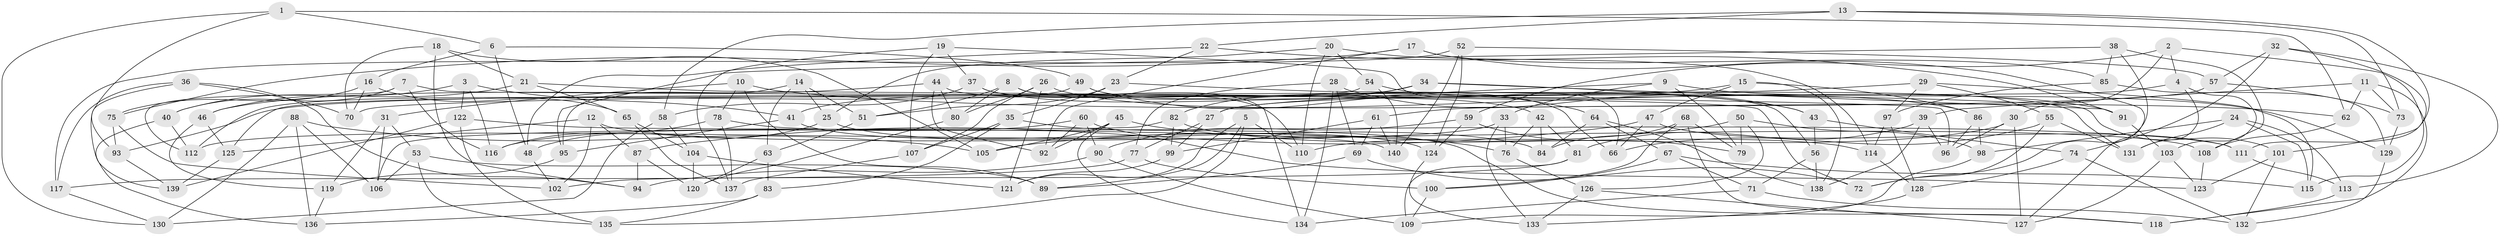 // coarse degree distribution, {6: 0.5340909090909091, 4: 0.3977272727272727, 3: 0.011363636363636364, 5: 0.056818181818181816}
// Generated by graph-tools (version 1.1) at 2025/52/02/27/25 19:52:32]
// undirected, 140 vertices, 280 edges
graph export_dot {
graph [start="1"]
  node [color=gray90,style=filled];
  1;
  2;
  3;
  4;
  5;
  6;
  7;
  8;
  9;
  10;
  11;
  12;
  13;
  14;
  15;
  16;
  17;
  18;
  19;
  20;
  21;
  22;
  23;
  24;
  25;
  26;
  27;
  28;
  29;
  30;
  31;
  32;
  33;
  34;
  35;
  36;
  37;
  38;
  39;
  40;
  41;
  42;
  43;
  44;
  45;
  46;
  47;
  48;
  49;
  50;
  51;
  52;
  53;
  54;
  55;
  56;
  57;
  58;
  59;
  60;
  61;
  62;
  63;
  64;
  65;
  66;
  67;
  68;
  69;
  70;
  71;
  72;
  73;
  74;
  75;
  76;
  77;
  78;
  79;
  80;
  81;
  82;
  83;
  84;
  85;
  86;
  87;
  88;
  89;
  90;
  91;
  92;
  93;
  94;
  95;
  96;
  97;
  98;
  99;
  100;
  101;
  102;
  103;
  104;
  105;
  106;
  107;
  108;
  109;
  110;
  111;
  112;
  113;
  114;
  115;
  116;
  117;
  118;
  119;
  120;
  121;
  122;
  123;
  124;
  125;
  126;
  127;
  128;
  129;
  130;
  131;
  132;
  133;
  134;
  135;
  136;
  137;
  138;
  139;
  140;
  1 -- 93;
  1 -- 62;
  1 -- 6;
  1 -- 130;
  2 -- 4;
  2 -- 115;
  2 -- 30;
  2 -- 59;
  3 -- 122;
  3 -- 116;
  3 -- 41;
  3 -- 40;
  4 -- 27;
  4 -- 103;
  4 -- 131;
  5 -- 89;
  5 -- 110;
  5 -- 135;
  5 -- 121;
  6 -- 49;
  6 -- 16;
  6 -- 48;
  7 -- 116;
  7 -- 112;
  7 -- 72;
  7 -- 40;
  8 -- 51;
  8 -- 80;
  8 -- 131;
  8 -- 134;
  9 -- 27;
  9 -- 79;
  9 -- 33;
  9 -- 129;
  10 -- 89;
  10 -- 78;
  10 -- 31;
  10 -- 62;
  11 -- 73;
  11 -- 39;
  11 -- 118;
  11 -- 62;
  12 -- 102;
  12 -- 87;
  12 -- 125;
  12 -- 108;
  13 -- 73;
  13 -- 22;
  13 -- 111;
  13 -- 58;
  14 -- 51;
  14 -- 95;
  14 -- 25;
  14 -- 63;
  15 -- 86;
  15 -- 47;
  15 -- 93;
  15 -- 138;
  16 -- 70;
  16 -- 75;
  16 -- 65;
  17 -- 85;
  17 -- 75;
  17 -- 127;
  17 -- 92;
  18 -- 94;
  18 -- 70;
  18 -- 105;
  18 -- 21;
  19 -- 137;
  19 -- 107;
  19 -- 37;
  19 -- 66;
  20 -- 110;
  20 -- 114;
  20 -- 54;
  20 -- 25;
  21 -- 96;
  21 -- 65;
  21 -- 46;
  22 -- 23;
  22 -- 48;
  22 -- 91;
  23 -- 101;
  23 -- 51;
  23 -- 35;
  24 -- 98;
  24 -- 131;
  24 -- 115;
  24 -- 113;
  25 -- 48;
  25 -- 84;
  26 -- 107;
  26 -- 121;
  26 -- 86;
  26 -- 80;
  27 -- 99;
  27 -- 77;
  28 -- 43;
  28 -- 69;
  28 -- 134;
  28 -- 77;
  29 -- 70;
  29 -- 115;
  29 -- 97;
  29 -- 55;
  30 -- 127;
  30 -- 110;
  30 -- 96;
  31 -- 106;
  31 -- 53;
  31 -- 119;
  32 -- 113;
  32 -- 74;
  32 -- 101;
  32 -- 57;
  33 -- 76;
  33 -- 112;
  33 -- 133;
  34 -- 41;
  34 -- 43;
  34 -- 91;
  34 -- 82;
  35 -- 118;
  35 -- 83;
  35 -- 107;
  36 -- 139;
  36 -- 117;
  36 -- 70;
  36 -- 94;
  37 -- 110;
  37 -- 58;
  37 -- 42;
  38 -- 95;
  38 -- 85;
  38 -- 108;
  38 -- 72;
  39 -- 138;
  39 -- 96;
  39 -- 81;
  40 -- 112;
  40 -- 136;
  41 -- 124;
  41 -- 95;
  42 -- 76;
  42 -- 84;
  42 -- 81;
  43 -- 74;
  43 -- 56;
  44 -- 80;
  44 -- 46;
  44 -- 92;
  44 -- 56;
  45 -- 134;
  45 -- 105;
  45 -- 76;
  45 -- 92;
  46 -- 119;
  46 -- 125;
  47 -- 87;
  47 -- 111;
  47 -- 66;
  48 -- 102;
  49 -- 66;
  49 -- 112;
  49 -- 64;
  50 -- 126;
  50 -- 79;
  50 -- 105;
  50 -- 98;
  51 -- 63;
  52 -- 117;
  52 -- 57;
  52 -- 140;
  52 -- 124;
  53 -- 135;
  53 -- 106;
  53 -- 89;
  54 -- 125;
  54 -- 140;
  54 -- 91;
  55 -- 72;
  55 -- 131;
  55 -- 66;
  56 -- 71;
  56 -- 138;
  57 -- 73;
  57 -- 61;
  58 -- 130;
  58 -- 104;
  59 -- 90;
  59 -- 124;
  59 -- 79;
  60 -- 90;
  60 -- 92;
  60 -- 123;
  60 -- 116;
  61 -- 99;
  61 -- 140;
  61 -- 69;
  62 -- 108;
  63 -- 120;
  63 -- 83;
  64 -- 138;
  64 -- 84;
  64 -- 67;
  65 -- 104;
  65 -- 137;
  67 -- 71;
  67 -- 115;
  67 -- 100;
  68 -- 100;
  68 -- 84;
  68 -- 79;
  68 -- 118;
  69 -- 89;
  69 -- 72;
  71 -- 134;
  71 -- 132;
  73 -- 129;
  74 -- 132;
  74 -- 128;
  75 -- 102;
  75 -- 93;
  76 -- 126;
  77 -- 100;
  77 -- 117;
  78 -- 137;
  78 -- 111;
  78 -- 116;
  80 -- 120;
  81 -- 102;
  81 -- 109;
  82 -- 99;
  82 -- 106;
  82 -- 114;
  83 -- 136;
  83 -- 135;
  85 -- 129;
  85 -- 97;
  86 -- 98;
  86 -- 96;
  87 -- 94;
  87 -- 120;
  88 -- 130;
  88 -- 136;
  88 -- 106;
  88 -- 105;
  90 -- 94;
  90 -- 109;
  91 -- 103;
  93 -- 139;
  95 -- 119;
  97 -- 114;
  97 -- 128;
  98 -- 109;
  99 -- 121;
  100 -- 109;
  101 -- 132;
  101 -- 123;
  103 -- 123;
  103 -- 127;
  104 -- 120;
  104 -- 121;
  107 -- 137;
  108 -- 123;
  111 -- 113;
  113 -- 118;
  114 -- 128;
  117 -- 130;
  119 -- 136;
  122 -- 140;
  122 -- 135;
  122 -- 139;
  124 -- 133;
  125 -- 139;
  126 -- 133;
  126 -- 127;
  128 -- 133;
  129 -- 132;
}

